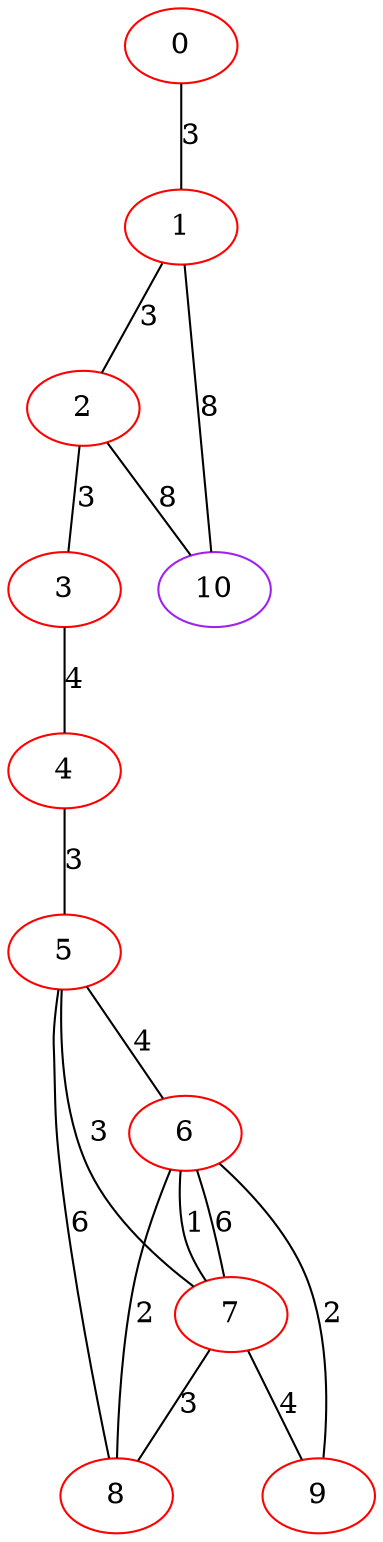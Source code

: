 graph "" {
0 [color=red, weight=1];
1 [color=red, weight=1];
2 [color=red, weight=1];
3 [color=red, weight=1];
4 [color=red, weight=1];
5 [color=red, weight=1];
6 [color=red, weight=1];
7 [color=red, weight=1];
8 [color=red, weight=1];
9 [color=red, weight=1];
10 [color=purple, weight=4];
0 -- 1  [key=0, label=3];
1 -- 2  [key=0, label=3];
1 -- 10  [key=0, label=8];
2 -- 10  [key=0, label=8];
2 -- 3  [key=0, label=3];
3 -- 4  [key=0, label=4];
4 -- 5  [key=0, label=3];
5 -- 8  [key=0, label=6];
5 -- 6  [key=0, label=4];
5 -- 7  [key=0, label=3];
6 -- 8  [key=0, label=2];
6 -- 9  [key=0, label=2];
6 -- 7  [key=0, label=6];
6 -- 7  [key=1, label=1];
7 -- 8  [key=0, label=3];
7 -- 9  [key=0, label=4];
}
